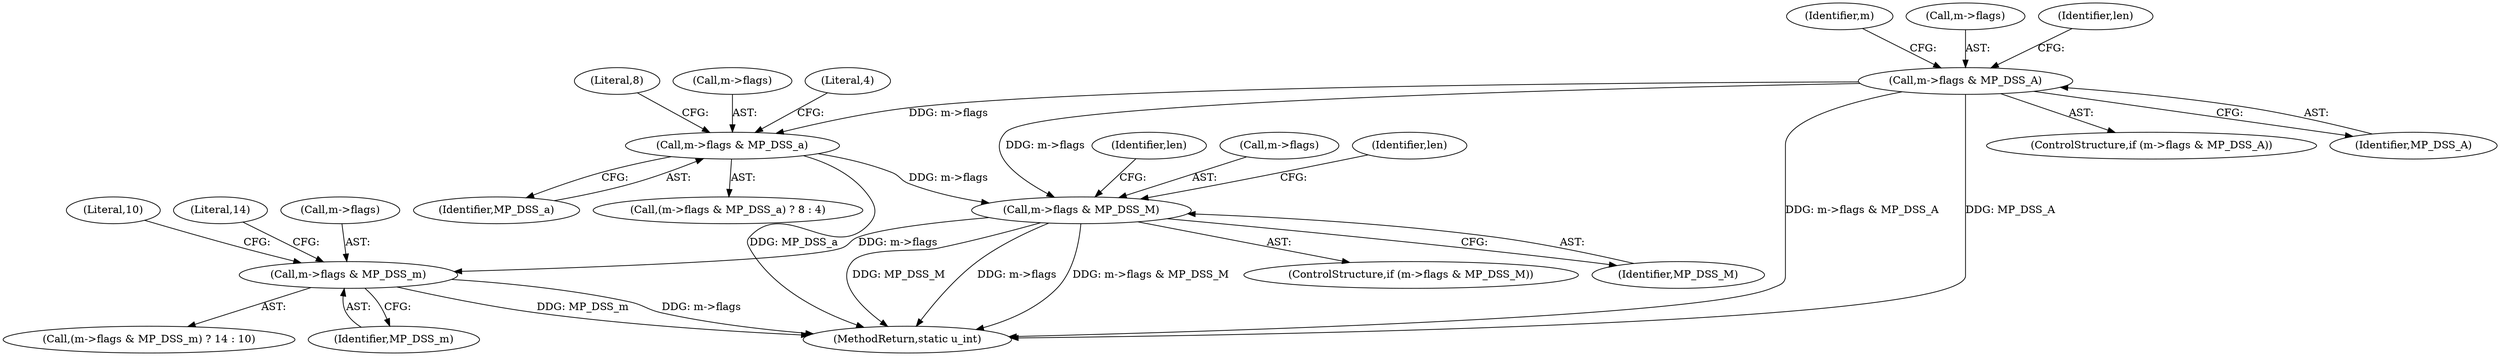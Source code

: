 digraph "1_tcpdump_4c3aee4bb0294c232d56b6d34e9eeb74f630fe8c_0@pointer" {
"1000129" [label="(Call,m->flags & MP_DSS_M)"];
"1000112" [label="(Call,m->flags & MP_DSS_A)"];
"1000121" [label="(Call,m->flags & MP_DSS_a)"];
"1000138" [label="(Call,m->flags & MP_DSS_m)"];
"1000131" [label="(Identifier,m)"];
"1000137" [label="(Call,(m->flags & MP_DSS_m) ? 14 : 10)"];
"1000151" [label="(Identifier,len)"];
"1000111" [label="(ControlStructure,if (m->flags & MP_DSS_A))"];
"1000143" [label="(Literal,14)"];
"1000120" [label="(Call,(m->flags & MP_DSS_a) ? 8 : 4)"];
"1000152" [label="(MethodReturn,static u_int)"];
"1000130" [label="(Call,m->flags)"];
"1000125" [label="(Identifier,MP_DSS_a)"];
"1000136" [label="(Identifier,len)"];
"1000121" [label="(Call,m->flags & MP_DSS_a)"];
"1000127" [label="(Literal,4)"];
"1000128" [label="(ControlStructure,if (m->flags & MP_DSS_M))"];
"1000126" [label="(Literal,8)"];
"1000113" [label="(Call,m->flags)"];
"1000122" [label="(Call,m->flags)"];
"1000139" [label="(Call,m->flags)"];
"1000133" [label="(Identifier,MP_DSS_M)"];
"1000144" [label="(Literal,10)"];
"1000119" [label="(Identifier,len)"];
"1000112" [label="(Call,m->flags & MP_DSS_A)"];
"1000116" [label="(Identifier,MP_DSS_A)"];
"1000142" [label="(Identifier,MP_DSS_m)"];
"1000129" [label="(Call,m->flags & MP_DSS_M)"];
"1000138" [label="(Call,m->flags & MP_DSS_m)"];
"1000129" -> "1000128"  [label="AST: "];
"1000129" -> "1000133"  [label="CFG: "];
"1000130" -> "1000129"  [label="AST: "];
"1000133" -> "1000129"  [label="AST: "];
"1000136" -> "1000129"  [label="CFG: "];
"1000151" -> "1000129"  [label="CFG: "];
"1000129" -> "1000152"  [label="DDG: m->flags"];
"1000129" -> "1000152"  [label="DDG: m->flags & MP_DSS_M"];
"1000129" -> "1000152"  [label="DDG: MP_DSS_M"];
"1000112" -> "1000129"  [label="DDG: m->flags"];
"1000121" -> "1000129"  [label="DDG: m->flags"];
"1000129" -> "1000138"  [label="DDG: m->flags"];
"1000112" -> "1000111"  [label="AST: "];
"1000112" -> "1000116"  [label="CFG: "];
"1000113" -> "1000112"  [label="AST: "];
"1000116" -> "1000112"  [label="AST: "];
"1000119" -> "1000112"  [label="CFG: "];
"1000131" -> "1000112"  [label="CFG: "];
"1000112" -> "1000152"  [label="DDG: m->flags & MP_DSS_A"];
"1000112" -> "1000152"  [label="DDG: MP_DSS_A"];
"1000112" -> "1000121"  [label="DDG: m->flags"];
"1000121" -> "1000120"  [label="AST: "];
"1000121" -> "1000125"  [label="CFG: "];
"1000122" -> "1000121"  [label="AST: "];
"1000125" -> "1000121"  [label="AST: "];
"1000126" -> "1000121"  [label="CFG: "];
"1000127" -> "1000121"  [label="CFG: "];
"1000121" -> "1000152"  [label="DDG: MP_DSS_a"];
"1000138" -> "1000137"  [label="AST: "];
"1000138" -> "1000142"  [label="CFG: "];
"1000139" -> "1000138"  [label="AST: "];
"1000142" -> "1000138"  [label="AST: "];
"1000143" -> "1000138"  [label="CFG: "];
"1000144" -> "1000138"  [label="CFG: "];
"1000138" -> "1000152"  [label="DDG: MP_DSS_m"];
"1000138" -> "1000152"  [label="DDG: m->flags"];
}
